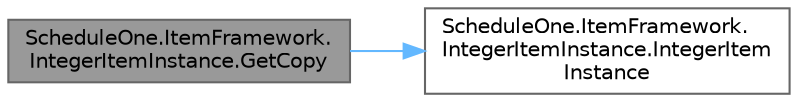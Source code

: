 digraph "ScheduleOne.ItemFramework.IntegerItemInstance.GetCopy"
{
 // LATEX_PDF_SIZE
  bgcolor="transparent";
  edge [fontname=Helvetica,fontsize=10,labelfontname=Helvetica,labelfontsize=10];
  node [fontname=Helvetica,fontsize=10,shape=box,height=0.2,width=0.4];
  rankdir="LR";
  Node1 [id="Node000001",label="ScheduleOne.ItemFramework.\lIntegerItemInstance.GetCopy",height=0.2,width=0.4,color="gray40", fillcolor="grey60", style="filled", fontcolor="black",tooltip=" "];
  Node1 -> Node2 [id="edge1_Node000001_Node000002",color="steelblue1",style="solid",tooltip=" "];
  Node2 [id="Node000002",label="ScheduleOne.ItemFramework.\lIntegerItemInstance.IntegerItem\lInstance",height=0.2,width=0.4,color="grey40", fillcolor="white", style="filled",URL="$class_schedule_one_1_1_item_framework_1_1_integer_item_instance.html#a30c09949fac3a687a441641466611bd3",tooltip=" "];
}
